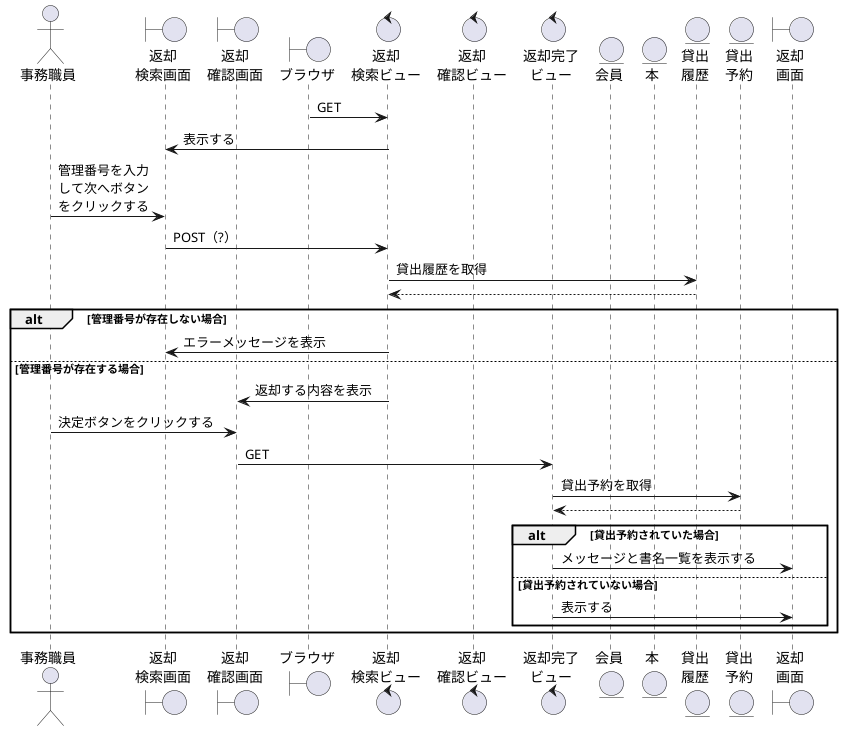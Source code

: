 @startuml HK

actor "事務職員" as staff
boundary "返却\n検索画面" as HKKs
boundary "返却\n確認画面" as HKChecks
boundary "ブラウザ" as brz
control "返却\n検索ビュー" as HKv
control "返却\n確認ビュー" as HKCheckv
control "返却完了\nビュー" as HKOKv
entity "会員" as member
entity "本" as book
entity "貸出\n履歴" as HKR
entity "貸出\n予約" as KDY
boundary "返却\n画面" as HKOKs


brz -> HKv:GET
HKKs <- HKv:表示する
staff -> HKKs: 管理番号を入力\nして次へボタン\nをクリックする
HKKs -> HKv: POST（?）
HKv -> HKR: 貸出履歴を取得
HKv <-- HKR
alt 管理番号が存在しない場合
    HKKs <- HKv:エラーメッセージを表示
else 管理番号が存在する場合
    HKChecks <- HKv:返却する内容を表示
    staff -> HKChecks:決定ボタンをクリックする
    HKChecks -> HKOKv:GET
    HKOKv -> KDY: 貸出予約を取得
    HKOKv <-- KDY
    alt 貸出予約されていた場合
        HKOKv -> HKOKs:メッセージと書名一覧を表示する
    else 貸出予約されていない場合
        HKOKv -> HKOKs:表示する
    end
end


@enduml